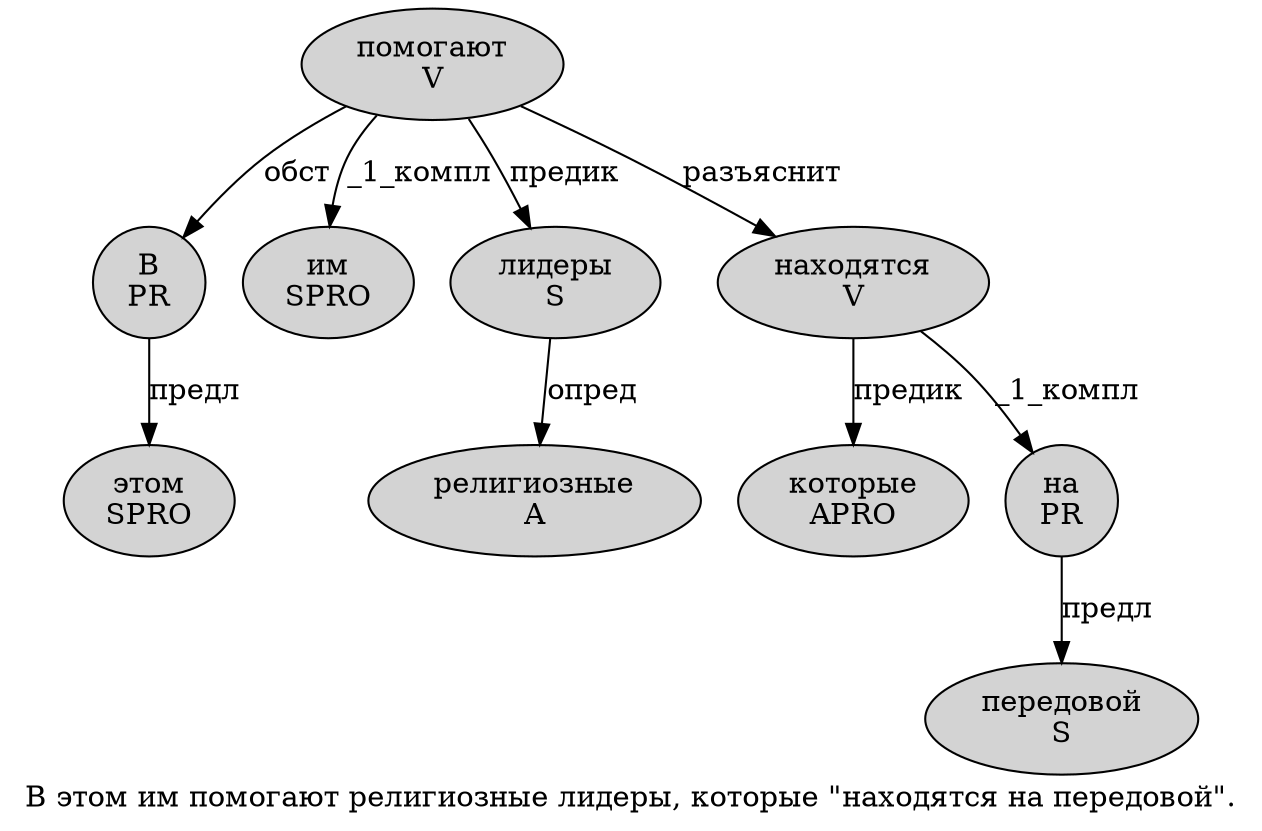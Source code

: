 digraph SENTENCE_505 {
	graph [label="В этом им помогают религиозные лидеры, которые \"находятся на передовой\"."]
	node [style=filled]
		0 [label="В
PR" color="" fillcolor=lightgray penwidth=1 shape=ellipse]
		1 [label="этом
SPRO" color="" fillcolor=lightgray penwidth=1 shape=ellipse]
		2 [label="им
SPRO" color="" fillcolor=lightgray penwidth=1 shape=ellipse]
		3 [label="помогают
V" color="" fillcolor=lightgray penwidth=1 shape=ellipse]
		4 [label="религиозные
A" color="" fillcolor=lightgray penwidth=1 shape=ellipse]
		5 [label="лидеры
S" color="" fillcolor=lightgray penwidth=1 shape=ellipse]
		7 [label="которые
APRO" color="" fillcolor=lightgray penwidth=1 shape=ellipse]
		9 [label="находятся
V" color="" fillcolor=lightgray penwidth=1 shape=ellipse]
		10 [label="на
PR" color="" fillcolor=lightgray penwidth=1 shape=ellipse]
		11 [label="передовой
S" color="" fillcolor=lightgray penwidth=1 shape=ellipse]
			5 -> 4 [label="опред"]
			9 -> 7 [label="предик"]
			9 -> 10 [label="_1_компл"]
			10 -> 11 [label="предл"]
			3 -> 0 [label="обст"]
			3 -> 2 [label="_1_компл"]
			3 -> 5 [label="предик"]
			3 -> 9 [label="разъяснит"]
			0 -> 1 [label="предл"]
}